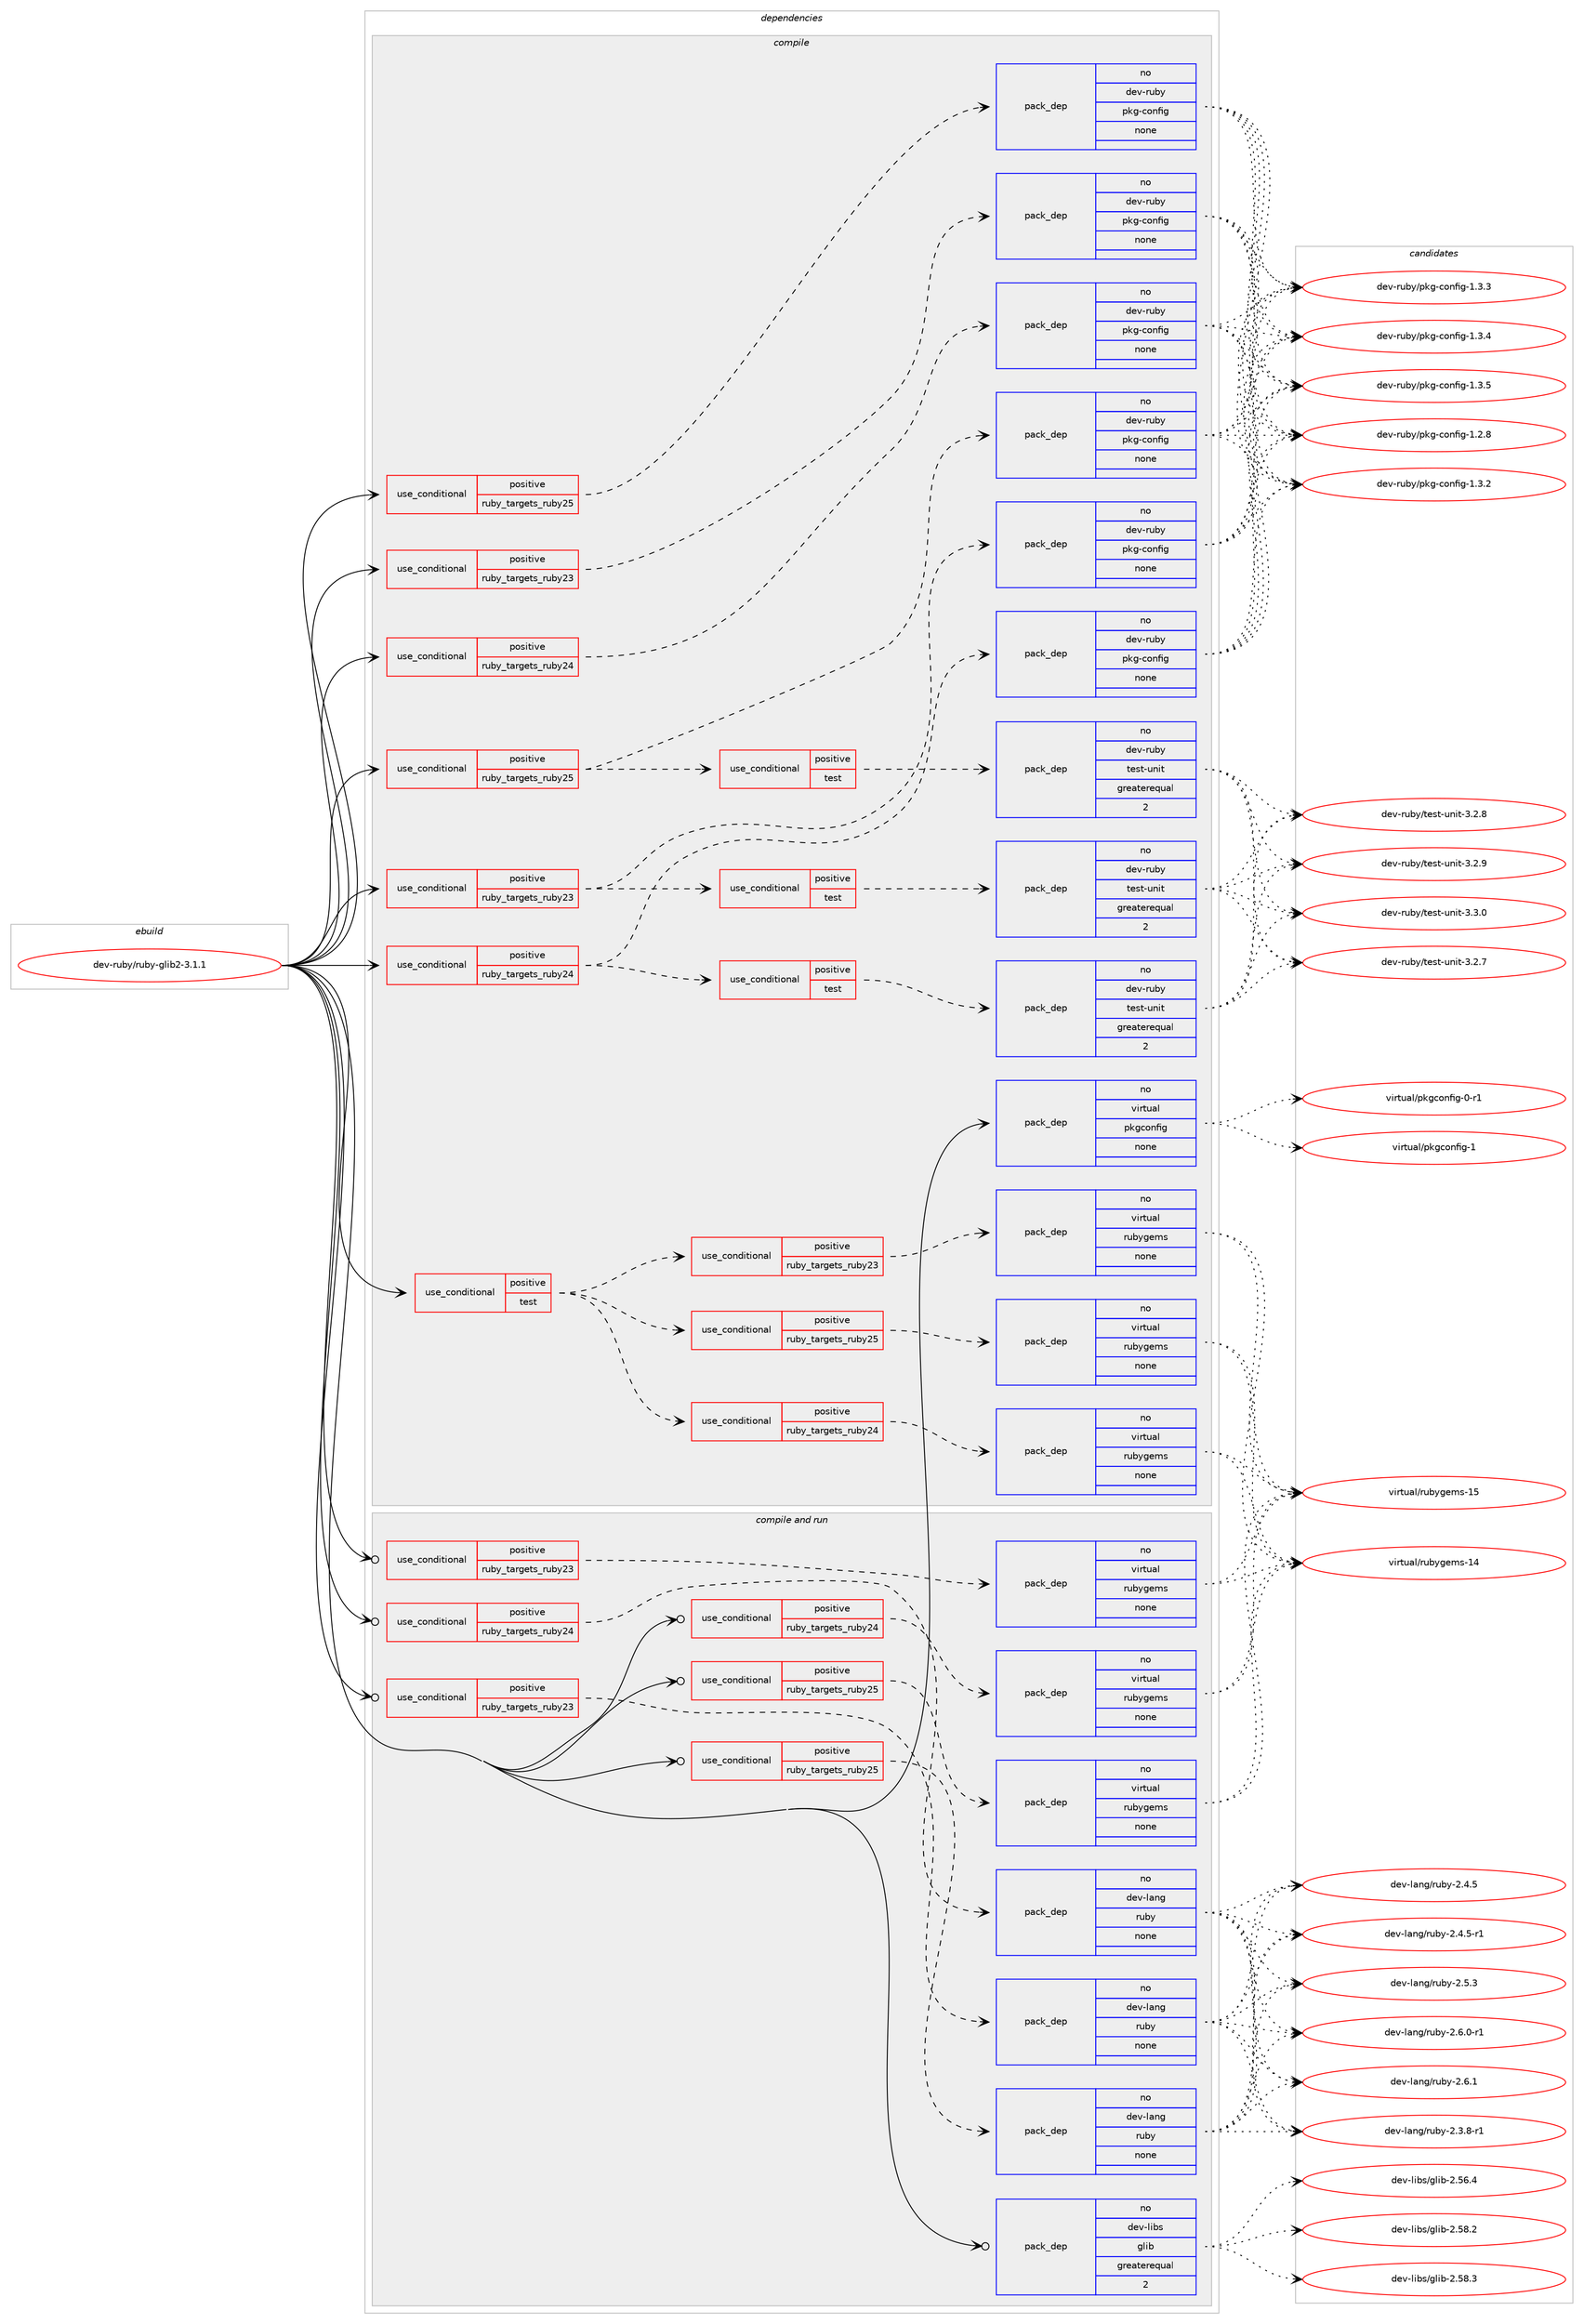 digraph prolog {

# *************
# Graph options
# *************

newrank=true;
concentrate=true;
compound=true;
graph [rankdir=LR,fontname=Helvetica,fontsize=10,ranksep=1.5];#, ranksep=2.5, nodesep=0.2];
edge  [arrowhead=vee];
node  [fontname=Helvetica,fontsize=10];

# **********
# The ebuild
# **********

subgraph cluster_leftcol {
color=gray;
rank=same;
label=<<i>ebuild</i>>;
id [label="dev-ruby/ruby-glib2-3.1.1", color=red, width=4, href="../dev-ruby/ruby-glib2-3.1.1.svg"];
}

# ****************
# The dependencies
# ****************

subgraph cluster_midcol {
color=gray;
label=<<i>dependencies</i>>;
subgraph cluster_compile {
fillcolor="#eeeeee";
style=filled;
label=<<i>compile</i>>;
subgraph cond415206 {
dependency1523148 [label=<<TABLE BORDER="0" CELLBORDER="1" CELLSPACING="0" CELLPADDING="4"><TR><TD ROWSPAN="3" CELLPADDING="10">use_conditional</TD></TR><TR><TD>positive</TD></TR><TR><TD>ruby_targets_ruby23</TD></TR></TABLE>>, shape=none, color=red];
subgraph pack1084436 {
dependency1523149 [label=<<TABLE BORDER="0" CELLBORDER="1" CELLSPACING="0" CELLPADDING="4" WIDTH="220"><TR><TD ROWSPAN="6" CELLPADDING="30">pack_dep</TD></TR><TR><TD WIDTH="110">no</TD></TR><TR><TD>dev-ruby</TD></TR><TR><TD>pkg-config</TD></TR><TR><TD>none</TD></TR><TR><TD></TD></TR></TABLE>>, shape=none, color=blue];
}
dependency1523148:e -> dependency1523149:w [weight=20,style="dashed",arrowhead="vee"];
}
id:e -> dependency1523148:w [weight=20,style="solid",arrowhead="vee"];
subgraph cond415207 {
dependency1523150 [label=<<TABLE BORDER="0" CELLBORDER="1" CELLSPACING="0" CELLPADDING="4"><TR><TD ROWSPAN="3" CELLPADDING="10">use_conditional</TD></TR><TR><TD>positive</TD></TR><TR><TD>ruby_targets_ruby23</TD></TR></TABLE>>, shape=none, color=red];
subgraph pack1084437 {
dependency1523151 [label=<<TABLE BORDER="0" CELLBORDER="1" CELLSPACING="0" CELLPADDING="4" WIDTH="220"><TR><TD ROWSPAN="6" CELLPADDING="30">pack_dep</TD></TR><TR><TD WIDTH="110">no</TD></TR><TR><TD>dev-ruby</TD></TR><TR><TD>pkg-config</TD></TR><TR><TD>none</TD></TR><TR><TD></TD></TR></TABLE>>, shape=none, color=blue];
}
dependency1523150:e -> dependency1523151:w [weight=20,style="dashed",arrowhead="vee"];
subgraph cond415208 {
dependency1523152 [label=<<TABLE BORDER="0" CELLBORDER="1" CELLSPACING="0" CELLPADDING="4"><TR><TD ROWSPAN="3" CELLPADDING="10">use_conditional</TD></TR><TR><TD>positive</TD></TR><TR><TD>test</TD></TR></TABLE>>, shape=none, color=red];
subgraph pack1084438 {
dependency1523153 [label=<<TABLE BORDER="0" CELLBORDER="1" CELLSPACING="0" CELLPADDING="4" WIDTH="220"><TR><TD ROWSPAN="6" CELLPADDING="30">pack_dep</TD></TR><TR><TD WIDTH="110">no</TD></TR><TR><TD>dev-ruby</TD></TR><TR><TD>test-unit</TD></TR><TR><TD>greaterequal</TD></TR><TR><TD>2</TD></TR></TABLE>>, shape=none, color=blue];
}
dependency1523152:e -> dependency1523153:w [weight=20,style="dashed",arrowhead="vee"];
}
dependency1523150:e -> dependency1523152:w [weight=20,style="dashed",arrowhead="vee"];
}
id:e -> dependency1523150:w [weight=20,style="solid",arrowhead="vee"];
subgraph cond415209 {
dependency1523154 [label=<<TABLE BORDER="0" CELLBORDER="1" CELLSPACING="0" CELLPADDING="4"><TR><TD ROWSPAN="3" CELLPADDING="10">use_conditional</TD></TR><TR><TD>positive</TD></TR><TR><TD>ruby_targets_ruby24</TD></TR></TABLE>>, shape=none, color=red];
subgraph pack1084439 {
dependency1523155 [label=<<TABLE BORDER="0" CELLBORDER="1" CELLSPACING="0" CELLPADDING="4" WIDTH="220"><TR><TD ROWSPAN="6" CELLPADDING="30">pack_dep</TD></TR><TR><TD WIDTH="110">no</TD></TR><TR><TD>dev-ruby</TD></TR><TR><TD>pkg-config</TD></TR><TR><TD>none</TD></TR><TR><TD></TD></TR></TABLE>>, shape=none, color=blue];
}
dependency1523154:e -> dependency1523155:w [weight=20,style="dashed",arrowhead="vee"];
}
id:e -> dependency1523154:w [weight=20,style="solid",arrowhead="vee"];
subgraph cond415210 {
dependency1523156 [label=<<TABLE BORDER="0" CELLBORDER="1" CELLSPACING="0" CELLPADDING="4"><TR><TD ROWSPAN="3" CELLPADDING="10">use_conditional</TD></TR><TR><TD>positive</TD></TR><TR><TD>ruby_targets_ruby24</TD></TR></TABLE>>, shape=none, color=red];
subgraph pack1084440 {
dependency1523157 [label=<<TABLE BORDER="0" CELLBORDER="1" CELLSPACING="0" CELLPADDING="4" WIDTH="220"><TR><TD ROWSPAN="6" CELLPADDING="30">pack_dep</TD></TR><TR><TD WIDTH="110">no</TD></TR><TR><TD>dev-ruby</TD></TR><TR><TD>pkg-config</TD></TR><TR><TD>none</TD></TR><TR><TD></TD></TR></TABLE>>, shape=none, color=blue];
}
dependency1523156:e -> dependency1523157:w [weight=20,style="dashed",arrowhead="vee"];
subgraph cond415211 {
dependency1523158 [label=<<TABLE BORDER="0" CELLBORDER="1" CELLSPACING="0" CELLPADDING="4"><TR><TD ROWSPAN="3" CELLPADDING="10">use_conditional</TD></TR><TR><TD>positive</TD></TR><TR><TD>test</TD></TR></TABLE>>, shape=none, color=red];
subgraph pack1084441 {
dependency1523159 [label=<<TABLE BORDER="0" CELLBORDER="1" CELLSPACING="0" CELLPADDING="4" WIDTH="220"><TR><TD ROWSPAN="6" CELLPADDING="30">pack_dep</TD></TR><TR><TD WIDTH="110">no</TD></TR><TR><TD>dev-ruby</TD></TR><TR><TD>test-unit</TD></TR><TR><TD>greaterequal</TD></TR><TR><TD>2</TD></TR></TABLE>>, shape=none, color=blue];
}
dependency1523158:e -> dependency1523159:w [weight=20,style="dashed",arrowhead="vee"];
}
dependency1523156:e -> dependency1523158:w [weight=20,style="dashed",arrowhead="vee"];
}
id:e -> dependency1523156:w [weight=20,style="solid",arrowhead="vee"];
subgraph cond415212 {
dependency1523160 [label=<<TABLE BORDER="0" CELLBORDER="1" CELLSPACING="0" CELLPADDING="4"><TR><TD ROWSPAN="3" CELLPADDING="10">use_conditional</TD></TR><TR><TD>positive</TD></TR><TR><TD>ruby_targets_ruby25</TD></TR></TABLE>>, shape=none, color=red];
subgraph pack1084442 {
dependency1523161 [label=<<TABLE BORDER="0" CELLBORDER="1" CELLSPACING="0" CELLPADDING="4" WIDTH="220"><TR><TD ROWSPAN="6" CELLPADDING="30">pack_dep</TD></TR><TR><TD WIDTH="110">no</TD></TR><TR><TD>dev-ruby</TD></TR><TR><TD>pkg-config</TD></TR><TR><TD>none</TD></TR><TR><TD></TD></TR></TABLE>>, shape=none, color=blue];
}
dependency1523160:e -> dependency1523161:w [weight=20,style="dashed",arrowhead="vee"];
}
id:e -> dependency1523160:w [weight=20,style="solid",arrowhead="vee"];
subgraph cond415213 {
dependency1523162 [label=<<TABLE BORDER="0" CELLBORDER="1" CELLSPACING="0" CELLPADDING="4"><TR><TD ROWSPAN="3" CELLPADDING="10">use_conditional</TD></TR><TR><TD>positive</TD></TR><TR><TD>ruby_targets_ruby25</TD></TR></TABLE>>, shape=none, color=red];
subgraph pack1084443 {
dependency1523163 [label=<<TABLE BORDER="0" CELLBORDER="1" CELLSPACING="0" CELLPADDING="4" WIDTH="220"><TR><TD ROWSPAN="6" CELLPADDING="30">pack_dep</TD></TR><TR><TD WIDTH="110">no</TD></TR><TR><TD>dev-ruby</TD></TR><TR><TD>pkg-config</TD></TR><TR><TD>none</TD></TR><TR><TD></TD></TR></TABLE>>, shape=none, color=blue];
}
dependency1523162:e -> dependency1523163:w [weight=20,style="dashed",arrowhead="vee"];
subgraph cond415214 {
dependency1523164 [label=<<TABLE BORDER="0" CELLBORDER="1" CELLSPACING="0" CELLPADDING="4"><TR><TD ROWSPAN="3" CELLPADDING="10">use_conditional</TD></TR><TR><TD>positive</TD></TR><TR><TD>test</TD></TR></TABLE>>, shape=none, color=red];
subgraph pack1084444 {
dependency1523165 [label=<<TABLE BORDER="0" CELLBORDER="1" CELLSPACING="0" CELLPADDING="4" WIDTH="220"><TR><TD ROWSPAN="6" CELLPADDING="30">pack_dep</TD></TR><TR><TD WIDTH="110">no</TD></TR><TR><TD>dev-ruby</TD></TR><TR><TD>test-unit</TD></TR><TR><TD>greaterequal</TD></TR><TR><TD>2</TD></TR></TABLE>>, shape=none, color=blue];
}
dependency1523164:e -> dependency1523165:w [weight=20,style="dashed",arrowhead="vee"];
}
dependency1523162:e -> dependency1523164:w [weight=20,style="dashed",arrowhead="vee"];
}
id:e -> dependency1523162:w [weight=20,style="solid",arrowhead="vee"];
subgraph cond415215 {
dependency1523166 [label=<<TABLE BORDER="0" CELLBORDER="1" CELLSPACING="0" CELLPADDING="4"><TR><TD ROWSPAN="3" CELLPADDING="10">use_conditional</TD></TR><TR><TD>positive</TD></TR><TR><TD>test</TD></TR></TABLE>>, shape=none, color=red];
subgraph cond415216 {
dependency1523167 [label=<<TABLE BORDER="0" CELLBORDER="1" CELLSPACING="0" CELLPADDING="4"><TR><TD ROWSPAN="3" CELLPADDING="10">use_conditional</TD></TR><TR><TD>positive</TD></TR><TR><TD>ruby_targets_ruby23</TD></TR></TABLE>>, shape=none, color=red];
subgraph pack1084445 {
dependency1523168 [label=<<TABLE BORDER="0" CELLBORDER="1" CELLSPACING="0" CELLPADDING="4" WIDTH="220"><TR><TD ROWSPAN="6" CELLPADDING="30">pack_dep</TD></TR><TR><TD WIDTH="110">no</TD></TR><TR><TD>virtual</TD></TR><TR><TD>rubygems</TD></TR><TR><TD>none</TD></TR><TR><TD></TD></TR></TABLE>>, shape=none, color=blue];
}
dependency1523167:e -> dependency1523168:w [weight=20,style="dashed",arrowhead="vee"];
}
dependency1523166:e -> dependency1523167:w [weight=20,style="dashed",arrowhead="vee"];
subgraph cond415217 {
dependency1523169 [label=<<TABLE BORDER="0" CELLBORDER="1" CELLSPACING="0" CELLPADDING="4"><TR><TD ROWSPAN="3" CELLPADDING="10">use_conditional</TD></TR><TR><TD>positive</TD></TR><TR><TD>ruby_targets_ruby24</TD></TR></TABLE>>, shape=none, color=red];
subgraph pack1084446 {
dependency1523170 [label=<<TABLE BORDER="0" CELLBORDER="1" CELLSPACING="0" CELLPADDING="4" WIDTH="220"><TR><TD ROWSPAN="6" CELLPADDING="30">pack_dep</TD></TR><TR><TD WIDTH="110">no</TD></TR><TR><TD>virtual</TD></TR><TR><TD>rubygems</TD></TR><TR><TD>none</TD></TR><TR><TD></TD></TR></TABLE>>, shape=none, color=blue];
}
dependency1523169:e -> dependency1523170:w [weight=20,style="dashed",arrowhead="vee"];
}
dependency1523166:e -> dependency1523169:w [weight=20,style="dashed",arrowhead="vee"];
subgraph cond415218 {
dependency1523171 [label=<<TABLE BORDER="0" CELLBORDER="1" CELLSPACING="0" CELLPADDING="4"><TR><TD ROWSPAN="3" CELLPADDING="10">use_conditional</TD></TR><TR><TD>positive</TD></TR><TR><TD>ruby_targets_ruby25</TD></TR></TABLE>>, shape=none, color=red];
subgraph pack1084447 {
dependency1523172 [label=<<TABLE BORDER="0" CELLBORDER="1" CELLSPACING="0" CELLPADDING="4" WIDTH="220"><TR><TD ROWSPAN="6" CELLPADDING="30">pack_dep</TD></TR><TR><TD WIDTH="110">no</TD></TR><TR><TD>virtual</TD></TR><TR><TD>rubygems</TD></TR><TR><TD>none</TD></TR><TR><TD></TD></TR></TABLE>>, shape=none, color=blue];
}
dependency1523171:e -> dependency1523172:w [weight=20,style="dashed",arrowhead="vee"];
}
dependency1523166:e -> dependency1523171:w [weight=20,style="dashed",arrowhead="vee"];
}
id:e -> dependency1523166:w [weight=20,style="solid",arrowhead="vee"];
subgraph pack1084448 {
dependency1523173 [label=<<TABLE BORDER="0" CELLBORDER="1" CELLSPACING="0" CELLPADDING="4" WIDTH="220"><TR><TD ROWSPAN="6" CELLPADDING="30">pack_dep</TD></TR><TR><TD WIDTH="110">no</TD></TR><TR><TD>virtual</TD></TR><TR><TD>pkgconfig</TD></TR><TR><TD>none</TD></TR><TR><TD></TD></TR></TABLE>>, shape=none, color=blue];
}
id:e -> dependency1523173:w [weight=20,style="solid",arrowhead="vee"];
}
subgraph cluster_compileandrun {
fillcolor="#eeeeee";
style=filled;
label=<<i>compile and run</i>>;
subgraph cond415219 {
dependency1523174 [label=<<TABLE BORDER="0" CELLBORDER="1" CELLSPACING="0" CELLPADDING="4"><TR><TD ROWSPAN="3" CELLPADDING="10">use_conditional</TD></TR><TR><TD>positive</TD></TR><TR><TD>ruby_targets_ruby23</TD></TR></TABLE>>, shape=none, color=red];
subgraph pack1084449 {
dependency1523175 [label=<<TABLE BORDER="0" CELLBORDER="1" CELLSPACING="0" CELLPADDING="4" WIDTH="220"><TR><TD ROWSPAN="6" CELLPADDING="30">pack_dep</TD></TR><TR><TD WIDTH="110">no</TD></TR><TR><TD>dev-lang</TD></TR><TR><TD>ruby</TD></TR><TR><TD>none</TD></TR><TR><TD></TD></TR></TABLE>>, shape=none, color=blue];
}
dependency1523174:e -> dependency1523175:w [weight=20,style="dashed",arrowhead="vee"];
}
id:e -> dependency1523174:w [weight=20,style="solid",arrowhead="odotvee"];
subgraph cond415220 {
dependency1523176 [label=<<TABLE BORDER="0" CELLBORDER="1" CELLSPACING="0" CELLPADDING="4"><TR><TD ROWSPAN="3" CELLPADDING="10">use_conditional</TD></TR><TR><TD>positive</TD></TR><TR><TD>ruby_targets_ruby23</TD></TR></TABLE>>, shape=none, color=red];
subgraph pack1084450 {
dependency1523177 [label=<<TABLE BORDER="0" CELLBORDER="1" CELLSPACING="0" CELLPADDING="4" WIDTH="220"><TR><TD ROWSPAN="6" CELLPADDING="30">pack_dep</TD></TR><TR><TD WIDTH="110">no</TD></TR><TR><TD>virtual</TD></TR><TR><TD>rubygems</TD></TR><TR><TD>none</TD></TR><TR><TD></TD></TR></TABLE>>, shape=none, color=blue];
}
dependency1523176:e -> dependency1523177:w [weight=20,style="dashed",arrowhead="vee"];
}
id:e -> dependency1523176:w [weight=20,style="solid",arrowhead="odotvee"];
subgraph cond415221 {
dependency1523178 [label=<<TABLE BORDER="0" CELLBORDER="1" CELLSPACING="0" CELLPADDING="4"><TR><TD ROWSPAN="3" CELLPADDING="10">use_conditional</TD></TR><TR><TD>positive</TD></TR><TR><TD>ruby_targets_ruby24</TD></TR></TABLE>>, shape=none, color=red];
subgraph pack1084451 {
dependency1523179 [label=<<TABLE BORDER="0" CELLBORDER="1" CELLSPACING="0" CELLPADDING="4" WIDTH="220"><TR><TD ROWSPAN="6" CELLPADDING="30">pack_dep</TD></TR><TR><TD WIDTH="110">no</TD></TR><TR><TD>dev-lang</TD></TR><TR><TD>ruby</TD></TR><TR><TD>none</TD></TR><TR><TD></TD></TR></TABLE>>, shape=none, color=blue];
}
dependency1523178:e -> dependency1523179:w [weight=20,style="dashed",arrowhead="vee"];
}
id:e -> dependency1523178:w [weight=20,style="solid",arrowhead="odotvee"];
subgraph cond415222 {
dependency1523180 [label=<<TABLE BORDER="0" CELLBORDER="1" CELLSPACING="0" CELLPADDING="4"><TR><TD ROWSPAN="3" CELLPADDING="10">use_conditional</TD></TR><TR><TD>positive</TD></TR><TR><TD>ruby_targets_ruby24</TD></TR></TABLE>>, shape=none, color=red];
subgraph pack1084452 {
dependency1523181 [label=<<TABLE BORDER="0" CELLBORDER="1" CELLSPACING="0" CELLPADDING="4" WIDTH="220"><TR><TD ROWSPAN="6" CELLPADDING="30">pack_dep</TD></TR><TR><TD WIDTH="110">no</TD></TR><TR><TD>virtual</TD></TR><TR><TD>rubygems</TD></TR><TR><TD>none</TD></TR><TR><TD></TD></TR></TABLE>>, shape=none, color=blue];
}
dependency1523180:e -> dependency1523181:w [weight=20,style="dashed",arrowhead="vee"];
}
id:e -> dependency1523180:w [weight=20,style="solid",arrowhead="odotvee"];
subgraph cond415223 {
dependency1523182 [label=<<TABLE BORDER="0" CELLBORDER="1" CELLSPACING="0" CELLPADDING="4"><TR><TD ROWSPAN="3" CELLPADDING="10">use_conditional</TD></TR><TR><TD>positive</TD></TR><TR><TD>ruby_targets_ruby25</TD></TR></TABLE>>, shape=none, color=red];
subgraph pack1084453 {
dependency1523183 [label=<<TABLE BORDER="0" CELLBORDER="1" CELLSPACING="0" CELLPADDING="4" WIDTH="220"><TR><TD ROWSPAN="6" CELLPADDING="30">pack_dep</TD></TR><TR><TD WIDTH="110">no</TD></TR><TR><TD>dev-lang</TD></TR><TR><TD>ruby</TD></TR><TR><TD>none</TD></TR><TR><TD></TD></TR></TABLE>>, shape=none, color=blue];
}
dependency1523182:e -> dependency1523183:w [weight=20,style="dashed",arrowhead="vee"];
}
id:e -> dependency1523182:w [weight=20,style="solid",arrowhead="odotvee"];
subgraph cond415224 {
dependency1523184 [label=<<TABLE BORDER="0" CELLBORDER="1" CELLSPACING="0" CELLPADDING="4"><TR><TD ROWSPAN="3" CELLPADDING="10">use_conditional</TD></TR><TR><TD>positive</TD></TR><TR><TD>ruby_targets_ruby25</TD></TR></TABLE>>, shape=none, color=red];
subgraph pack1084454 {
dependency1523185 [label=<<TABLE BORDER="0" CELLBORDER="1" CELLSPACING="0" CELLPADDING="4" WIDTH="220"><TR><TD ROWSPAN="6" CELLPADDING="30">pack_dep</TD></TR><TR><TD WIDTH="110">no</TD></TR><TR><TD>virtual</TD></TR><TR><TD>rubygems</TD></TR><TR><TD>none</TD></TR><TR><TD></TD></TR></TABLE>>, shape=none, color=blue];
}
dependency1523184:e -> dependency1523185:w [weight=20,style="dashed",arrowhead="vee"];
}
id:e -> dependency1523184:w [weight=20,style="solid",arrowhead="odotvee"];
subgraph pack1084455 {
dependency1523186 [label=<<TABLE BORDER="0" CELLBORDER="1" CELLSPACING="0" CELLPADDING="4" WIDTH="220"><TR><TD ROWSPAN="6" CELLPADDING="30">pack_dep</TD></TR><TR><TD WIDTH="110">no</TD></TR><TR><TD>dev-libs</TD></TR><TR><TD>glib</TD></TR><TR><TD>greaterequal</TD></TR><TR><TD>2</TD></TR></TABLE>>, shape=none, color=blue];
}
id:e -> dependency1523186:w [weight=20,style="solid",arrowhead="odotvee"];
}
subgraph cluster_run {
fillcolor="#eeeeee";
style=filled;
label=<<i>run</i>>;
}
}

# **************
# The candidates
# **************

subgraph cluster_choices {
rank=same;
color=gray;
label=<<i>candidates</i>>;

subgraph choice1084436 {
color=black;
nodesep=1;
choice1001011184511411798121471121071034599111110102105103454946504656 [label="dev-ruby/pkg-config-1.2.8", color=red, width=4,href="../dev-ruby/pkg-config-1.2.8.svg"];
choice1001011184511411798121471121071034599111110102105103454946514650 [label="dev-ruby/pkg-config-1.3.2", color=red, width=4,href="../dev-ruby/pkg-config-1.3.2.svg"];
choice1001011184511411798121471121071034599111110102105103454946514651 [label="dev-ruby/pkg-config-1.3.3", color=red, width=4,href="../dev-ruby/pkg-config-1.3.3.svg"];
choice1001011184511411798121471121071034599111110102105103454946514652 [label="dev-ruby/pkg-config-1.3.4", color=red, width=4,href="../dev-ruby/pkg-config-1.3.4.svg"];
choice1001011184511411798121471121071034599111110102105103454946514653 [label="dev-ruby/pkg-config-1.3.5", color=red, width=4,href="../dev-ruby/pkg-config-1.3.5.svg"];
dependency1523149:e -> choice1001011184511411798121471121071034599111110102105103454946504656:w [style=dotted,weight="100"];
dependency1523149:e -> choice1001011184511411798121471121071034599111110102105103454946514650:w [style=dotted,weight="100"];
dependency1523149:e -> choice1001011184511411798121471121071034599111110102105103454946514651:w [style=dotted,weight="100"];
dependency1523149:e -> choice1001011184511411798121471121071034599111110102105103454946514652:w [style=dotted,weight="100"];
dependency1523149:e -> choice1001011184511411798121471121071034599111110102105103454946514653:w [style=dotted,weight="100"];
}
subgraph choice1084437 {
color=black;
nodesep=1;
choice1001011184511411798121471121071034599111110102105103454946504656 [label="dev-ruby/pkg-config-1.2.8", color=red, width=4,href="../dev-ruby/pkg-config-1.2.8.svg"];
choice1001011184511411798121471121071034599111110102105103454946514650 [label="dev-ruby/pkg-config-1.3.2", color=red, width=4,href="../dev-ruby/pkg-config-1.3.2.svg"];
choice1001011184511411798121471121071034599111110102105103454946514651 [label="dev-ruby/pkg-config-1.3.3", color=red, width=4,href="../dev-ruby/pkg-config-1.3.3.svg"];
choice1001011184511411798121471121071034599111110102105103454946514652 [label="dev-ruby/pkg-config-1.3.4", color=red, width=4,href="../dev-ruby/pkg-config-1.3.4.svg"];
choice1001011184511411798121471121071034599111110102105103454946514653 [label="dev-ruby/pkg-config-1.3.5", color=red, width=4,href="../dev-ruby/pkg-config-1.3.5.svg"];
dependency1523151:e -> choice1001011184511411798121471121071034599111110102105103454946504656:w [style=dotted,weight="100"];
dependency1523151:e -> choice1001011184511411798121471121071034599111110102105103454946514650:w [style=dotted,weight="100"];
dependency1523151:e -> choice1001011184511411798121471121071034599111110102105103454946514651:w [style=dotted,weight="100"];
dependency1523151:e -> choice1001011184511411798121471121071034599111110102105103454946514652:w [style=dotted,weight="100"];
dependency1523151:e -> choice1001011184511411798121471121071034599111110102105103454946514653:w [style=dotted,weight="100"];
}
subgraph choice1084438 {
color=black;
nodesep=1;
choice10010111845114117981214711610111511645117110105116455146504655 [label="dev-ruby/test-unit-3.2.7", color=red, width=4,href="../dev-ruby/test-unit-3.2.7.svg"];
choice10010111845114117981214711610111511645117110105116455146504656 [label="dev-ruby/test-unit-3.2.8", color=red, width=4,href="../dev-ruby/test-unit-3.2.8.svg"];
choice10010111845114117981214711610111511645117110105116455146504657 [label="dev-ruby/test-unit-3.2.9", color=red, width=4,href="../dev-ruby/test-unit-3.2.9.svg"];
choice10010111845114117981214711610111511645117110105116455146514648 [label="dev-ruby/test-unit-3.3.0", color=red, width=4,href="../dev-ruby/test-unit-3.3.0.svg"];
dependency1523153:e -> choice10010111845114117981214711610111511645117110105116455146504655:w [style=dotted,weight="100"];
dependency1523153:e -> choice10010111845114117981214711610111511645117110105116455146504656:w [style=dotted,weight="100"];
dependency1523153:e -> choice10010111845114117981214711610111511645117110105116455146504657:w [style=dotted,weight="100"];
dependency1523153:e -> choice10010111845114117981214711610111511645117110105116455146514648:w [style=dotted,weight="100"];
}
subgraph choice1084439 {
color=black;
nodesep=1;
choice1001011184511411798121471121071034599111110102105103454946504656 [label="dev-ruby/pkg-config-1.2.8", color=red, width=4,href="../dev-ruby/pkg-config-1.2.8.svg"];
choice1001011184511411798121471121071034599111110102105103454946514650 [label="dev-ruby/pkg-config-1.3.2", color=red, width=4,href="../dev-ruby/pkg-config-1.3.2.svg"];
choice1001011184511411798121471121071034599111110102105103454946514651 [label="dev-ruby/pkg-config-1.3.3", color=red, width=4,href="../dev-ruby/pkg-config-1.3.3.svg"];
choice1001011184511411798121471121071034599111110102105103454946514652 [label="dev-ruby/pkg-config-1.3.4", color=red, width=4,href="../dev-ruby/pkg-config-1.3.4.svg"];
choice1001011184511411798121471121071034599111110102105103454946514653 [label="dev-ruby/pkg-config-1.3.5", color=red, width=4,href="../dev-ruby/pkg-config-1.3.5.svg"];
dependency1523155:e -> choice1001011184511411798121471121071034599111110102105103454946504656:w [style=dotted,weight="100"];
dependency1523155:e -> choice1001011184511411798121471121071034599111110102105103454946514650:w [style=dotted,weight="100"];
dependency1523155:e -> choice1001011184511411798121471121071034599111110102105103454946514651:w [style=dotted,weight="100"];
dependency1523155:e -> choice1001011184511411798121471121071034599111110102105103454946514652:w [style=dotted,weight="100"];
dependency1523155:e -> choice1001011184511411798121471121071034599111110102105103454946514653:w [style=dotted,weight="100"];
}
subgraph choice1084440 {
color=black;
nodesep=1;
choice1001011184511411798121471121071034599111110102105103454946504656 [label="dev-ruby/pkg-config-1.2.8", color=red, width=4,href="../dev-ruby/pkg-config-1.2.8.svg"];
choice1001011184511411798121471121071034599111110102105103454946514650 [label="dev-ruby/pkg-config-1.3.2", color=red, width=4,href="../dev-ruby/pkg-config-1.3.2.svg"];
choice1001011184511411798121471121071034599111110102105103454946514651 [label="dev-ruby/pkg-config-1.3.3", color=red, width=4,href="../dev-ruby/pkg-config-1.3.3.svg"];
choice1001011184511411798121471121071034599111110102105103454946514652 [label="dev-ruby/pkg-config-1.3.4", color=red, width=4,href="../dev-ruby/pkg-config-1.3.4.svg"];
choice1001011184511411798121471121071034599111110102105103454946514653 [label="dev-ruby/pkg-config-1.3.5", color=red, width=4,href="../dev-ruby/pkg-config-1.3.5.svg"];
dependency1523157:e -> choice1001011184511411798121471121071034599111110102105103454946504656:w [style=dotted,weight="100"];
dependency1523157:e -> choice1001011184511411798121471121071034599111110102105103454946514650:w [style=dotted,weight="100"];
dependency1523157:e -> choice1001011184511411798121471121071034599111110102105103454946514651:w [style=dotted,weight="100"];
dependency1523157:e -> choice1001011184511411798121471121071034599111110102105103454946514652:w [style=dotted,weight="100"];
dependency1523157:e -> choice1001011184511411798121471121071034599111110102105103454946514653:w [style=dotted,weight="100"];
}
subgraph choice1084441 {
color=black;
nodesep=1;
choice10010111845114117981214711610111511645117110105116455146504655 [label="dev-ruby/test-unit-3.2.7", color=red, width=4,href="../dev-ruby/test-unit-3.2.7.svg"];
choice10010111845114117981214711610111511645117110105116455146504656 [label="dev-ruby/test-unit-3.2.8", color=red, width=4,href="../dev-ruby/test-unit-3.2.8.svg"];
choice10010111845114117981214711610111511645117110105116455146504657 [label="dev-ruby/test-unit-3.2.9", color=red, width=4,href="../dev-ruby/test-unit-3.2.9.svg"];
choice10010111845114117981214711610111511645117110105116455146514648 [label="dev-ruby/test-unit-3.3.0", color=red, width=4,href="../dev-ruby/test-unit-3.3.0.svg"];
dependency1523159:e -> choice10010111845114117981214711610111511645117110105116455146504655:w [style=dotted,weight="100"];
dependency1523159:e -> choice10010111845114117981214711610111511645117110105116455146504656:w [style=dotted,weight="100"];
dependency1523159:e -> choice10010111845114117981214711610111511645117110105116455146504657:w [style=dotted,weight="100"];
dependency1523159:e -> choice10010111845114117981214711610111511645117110105116455146514648:w [style=dotted,weight="100"];
}
subgraph choice1084442 {
color=black;
nodesep=1;
choice1001011184511411798121471121071034599111110102105103454946504656 [label="dev-ruby/pkg-config-1.2.8", color=red, width=4,href="../dev-ruby/pkg-config-1.2.8.svg"];
choice1001011184511411798121471121071034599111110102105103454946514650 [label="dev-ruby/pkg-config-1.3.2", color=red, width=4,href="../dev-ruby/pkg-config-1.3.2.svg"];
choice1001011184511411798121471121071034599111110102105103454946514651 [label="dev-ruby/pkg-config-1.3.3", color=red, width=4,href="../dev-ruby/pkg-config-1.3.3.svg"];
choice1001011184511411798121471121071034599111110102105103454946514652 [label="dev-ruby/pkg-config-1.3.4", color=red, width=4,href="../dev-ruby/pkg-config-1.3.4.svg"];
choice1001011184511411798121471121071034599111110102105103454946514653 [label="dev-ruby/pkg-config-1.3.5", color=red, width=4,href="../dev-ruby/pkg-config-1.3.5.svg"];
dependency1523161:e -> choice1001011184511411798121471121071034599111110102105103454946504656:w [style=dotted,weight="100"];
dependency1523161:e -> choice1001011184511411798121471121071034599111110102105103454946514650:w [style=dotted,weight="100"];
dependency1523161:e -> choice1001011184511411798121471121071034599111110102105103454946514651:w [style=dotted,weight="100"];
dependency1523161:e -> choice1001011184511411798121471121071034599111110102105103454946514652:w [style=dotted,weight="100"];
dependency1523161:e -> choice1001011184511411798121471121071034599111110102105103454946514653:w [style=dotted,weight="100"];
}
subgraph choice1084443 {
color=black;
nodesep=1;
choice1001011184511411798121471121071034599111110102105103454946504656 [label="dev-ruby/pkg-config-1.2.8", color=red, width=4,href="../dev-ruby/pkg-config-1.2.8.svg"];
choice1001011184511411798121471121071034599111110102105103454946514650 [label="dev-ruby/pkg-config-1.3.2", color=red, width=4,href="../dev-ruby/pkg-config-1.3.2.svg"];
choice1001011184511411798121471121071034599111110102105103454946514651 [label="dev-ruby/pkg-config-1.3.3", color=red, width=4,href="../dev-ruby/pkg-config-1.3.3.svg"];
choice1001011184511411798121471121071034599111110102105103454946514652 [label="dev-ruby/pkg-config-1.3.4", color=red, width=4,href="../dev-ruby/pkg-config-1.3.4.svg"];
choice1001011184511411798121471121071034599111110102105103454946514653 [label="dev-ruby/pkg-config-1.3.5", color=red, width=4,href="../dev-ruby/pkg-config-1.3.5.svg"];
dependency1523163:e -> choice1001011184511411798121471121071034599111110102105103454946504656:w [style=dotted,weight="100"];
dependency1523163:e -> choice1001011184511411798121471121071034599111110102105103454946514650:w [style=dotted,weight="100"];
dependency1523163:e -> choice1001011184511411798121471121071034599111110102105103454946514651:w [style=dotted,weight="100"];
dependency1523163:e -> choice1001011184511411798121471121071034599111110102105103454946514652:w [style=dotted,weight="100"];
dependency1523163:e -> choice1001011184511411798121471121071034599111110102105103454946514653:w [style=dotted,weight="100"];
}
subgraph choice1084444 {
color=black;
nodesep=1;
choice10010111845114117981214711610111511645117110105116455146504655 [label="dev-ruby/test-unit-3.2.7", color=red, width=4,href="../dev-ruby/test-unit-3.2.7.svg"];
choice10010111845114117981214711610111511645117110105116455146504656 [label="dev-ruby/test-unit-3.2.8", color=red, width=4,href="../dev-ruby/test-unit-3.2.8.svg"];
choice10010111845114117981214711610111511645117110105116455146504657 [label="dev-ruby/test-unit-3.2.9", color=red, width=4,href="../dev-ruby/test-unit-3.2.9.svg"];
choice10010111845114117981214711610111511645117110105116455146514648 [label="dev-ruby/test-unit-3.3.0", color=red, width=4,href="../dev-ruby/test-unit-3.3.0.svg"];
dependency1523165:e -> choice10010111845114117981214711610111511645117110105116455146504655:w [style=dotted,weight="100"];
dependency1523165:e -> choice10010111845114117981214711610111511645117110105116455146504656:w [style=dotted,weight="100"];
dependency1523165:e -> choice10010111845114117981214711610111511645117110105116455146504657:w [style=dotted,weight="100"];
dependency1523165:e -> choice10010111845114117981214711610111511645117110105116455146514648:w [style=dotted,weight="100"];
}
subgraph choice1084445 {
color=black;
nodesep=1;
choice118105114116117971084711411798121103101109115454952 [label="virtual/rubygems-14", color=red, width=4,href="../virtual/rubygems-14.svg"];
choice118105114116117971084711411798121103101109115454953 [label="virtual/rubygems-15", color=red, width=4,href="../virtual/rubygems-15.svg"];
dependency1523168:e -> choice118105114116117971084711411798121103101109115454952:w [style=dotted,weight="100"];
dependency1523168:e -> choice118105114116117971084711411798121103101109115454953:w [style=dotted,weight="100"];
}
subgraph choice1084446 {
color=black;
nodesep=1;
choice118105114116117971084711411798121103101109115454952 [label="virtual/rubygems-14", color=red, width=4,href="../virtual/rubygems-14.svg"];
choice118105114116117971084711411798121103101109115454953 [label="virtual/rubygems-15", color=red, width=4,href="../virtual/rubygems-15.svg"];
dependency1523170:e -> choice118105114116117971084711411798121103101109115454952:w [style=dotted,weight="100"];
dependency1523170:e -> choice118105114116117971084711411798121103101109115454953:w [style=dotted,weight="100"];
}
subgraph choice1084447 {
color=black;
nodesep=1;
choice118105114116117971084711411798121103101109115454952 [label="virtual/rubygems-14", color=red, width=4,href="../virtual/rubygems-14.svg"];
choice118105114116117971084711411798121103101109115454953 [label="virtual/rubygems-15", color=red, width=4,href="../virtual/rubygems-15.svg"];
dependency1523172:e -> choice118105114116117971084711411798121103101109115454952:w [style=dotted,weight="100"];
dependency1523172:e -> choice118105114116117971084711411798121103101109115454953:w [style=dotted,weight="100"];
}
subgraph choice1084448 {
color=black;
nodesep=1;
choice11810511411611797108471121071039911111010210510345484511449 [label="virtual/pkgconfig-0-r1", color=red, width=4,href="../virtual/pkgconfig-0-r1.svg"];
choice1181051141161179710847112107103991111101021051034549 [label="virtual/pkgconfig-1", color=red, width=4,href="../virtual/pkgconfig-1.svg"];
dependency1523173:e -> choice11810511411611797108471121071039911111010210510345484511449:w [style=dotted,weight="100"];
dependency1523173:e -> choice1181051141161179710847112107103991111101021051034549:w [style=dotted,weight="100"];
}
subgraph choice1084449 {
color=black;
nodesep=1;
choice100101118451089711010347114117981214550465146564511449 [label="dev-lang/ruby-2.3.8-r1", color=red, width=4,href="../dev-lang/ruby-2.3.8-r1.svg"];
choice10010111845108971101034711411798121455046524653 [label="dev-lang/ruby-2.4.5", color=red, width=4,href="../dev-lang/ruby-2.4.5.svg"];
choice100101118451089711010347114117981214550465246534511449 [label="dev-lang/ruby-2.4.5-r1", color=red, width=4,href="../dev-lang/ruby-2.4.5-r1.svg"];
choice10010111845108971101034711411798121455046534651 [label="dev-lang/ruby-2.5.3", color=red, width=4,href="../dev-lang/ruby-2.5.3.svg"];
choice100101118451089711010347114117981214550465446484511449 [label="dev-lang/ruby-2.6.0-r1", color=red, width=4,href="../dev-lang/ruby-2.6.0-r1.svg"];
choice10010111845108971101034711411798121455046544649 [label="dev-lang/ruby-2.6.1", color=red, width=4,href="../dev-lang/ruby-2.6.1.svg"];
dependency1523175:e -> choice100101118451089711010347114117981214550465146564511449:w [style=dotted,weight="100"];
dependency1523175:e -> choice10010111845108971101034711411798121455046524653:w [style=dotted,weight="100"];
dependency1523175:e -> choice100101118451089711010347114117981214550465246534511449:w [style=dotted,weight="100"];
dependency1523175:e -> choice10010111845108971101034711411798121455046534651:w [style=dotted,weight="100"];
dependency1523175:e -> choice100101118451089711010347114117981214550465446484511449:w [style=dotted,weight="100"];
dependency1523175:e -> choice10010111845108971101034711411798121455046544649:w [style=dotted,weight="100"];
}
subgraph choice1084450 {
color=black;
nodesep=1;
choice118105114116117971084711411798121103101109115454952 [label="virtual/rubygems-14", color=red, width=4,href="../virtual/rubygems-14.svg"];
choice118105114116117971084711411798121103101109115454953 [label="virtual/rubygems-15", color=red, width=4,href="../virtual/rubygems-15.svg"];
dependency1523177:e -> choice118105114116117971084711411798121103101109115454952:w [style=dotted,weight="100"];
dependency1523177:e -> choice118105114116117971084711411798121103101109115454953:w [style=dotted,weight="100"];
}
subgraph choice1084451 {
color=black;
nodesep=1;
choice100101118451089711010347114117981214550465146564511449 [label="dev-lang/ruby-2.3.8-r1", color=red, width=4,href="../dev-lang/ruby-2.3.8-r1.svg"];
choice10010111845108971101034711411798121455046524653 [label="dev-lang/ruby-2.4.5", color=red, width=4,href="../dev-lang/ruby-2.4.5.svg"];
choice100101118451089711010347114117981214550465246534511449 [label="dev-lang/ruby-2.4.5-r1", color=red, width=4,href="../dev-lang/ruby-2.4.5-r1.svg"];
choice10010111845108971101034711411798121455046534651 [label="dev-lang/ruby-2.5.3", color=red, width=4,href="../dev-lang/ruby-2.5.3.svg"];
choice100101118451089711010347114117981214550465446484511449 [label="dev-lang/ruby-2.6.0-r1", color=red, width=4,href="../dev-lang/ruby-2.6.0-r1.svg"];
choice10010111845108971101034711411798121455046544649 [label="dev-lang/ruby-2.6.1", color=red, width=4,href="../dev-lang/ruby-2.6.1.svg"];
dependency1523179:e -> choice100101118451089711010347114117981214550465146564511449:w [style=dotted,weight="100"];
dependency1523179:e -> choice10010111845108971101034711411798121455046524653:w [style=dotted,weight="100"];
dependency1523179:e -> choice100101118451089711010347114117981214550465246534511449:w [style=dotted,weight="100"];
dependency1523179:e -> choice10010111845108971101034711411798121455046534651:w [style=dotted,weight="100"];
dependency1523179:e -> choice100101118451089711010347114117981214550465446484511449:w [style=dotted,weight="100"];
dependency1523179:e -> choice10010111845108971101034711411798121455046544649:w [style=dotted,weight="100"];
}
subgraph choice1084452 {
color=black;
nodesep=1;
choice118105114116117971084711411798121103101109115454952 [label="virtual/rubygems-14", color=red, width=4,href="../virtual/rubygems-14.svg"];
choice118105114116117971084711411798121103101109115454953 [label="virtual/rubygems-15", color=red, width=4,href="../virtual/rubygems-15.svg"];
dependency1523181:e -> choice118105114116117971084711411798121103101109115454952:w [style=dotted,weight="100"];
dependency1523181:e -> choice118105114116117971084711411798121103101109115454953:w [style=dotted,weight="100"];
}
subgraph choice1084453 {
color=black;
nodesep=1;
choice100101118451089711010347114117981214550465146564511449 [label="dev-lang/ruby-2.3.8-r1", color=red, width=4,href="../dev-lang/ruby-2.3.8-r1.svg"];
choice10010111845108971101034711411798121455046524653 [label="dev-lang/ruby-2.4.5", color=red, width=4,href="../dev-lang/ruby-2.4.5.svg"];
choice100101118451089711010347114117981214550465246534511449 [label="dev-lang/ruby-2.4.5-r1", color=red, width=4,href="../dev-lang/ruby-2.4.5-r1.svg"];
choice10010111845108971101034711411798121455046534651 [label="dev-lang/ruby-2.5.3", color=red, width=4,href="../dev-lang/ruby-2.5.3.svg"];
choice100101118451089711010347114117981214550465446484511449 [label="dev-lang/ruby-2.6.0-r1", color=red, width=4,href="../dev-lang/ruby-2.6.0-r1.svg"];
choice10010111845108971101034711411798121455046544649 [label="dev-lang/ruby-2.6.1", color=red, width=4,href="../dev-lang/ruby-2.6.1.svg"];
dependency1523183:e -> choice100101118451089711010347114117981214550465146564511449:w [style=dotted,weight="100"];
dependency1523183:e -> choice10010111845108971101034711411798121455046524653:w [style=dotted,weight="100"];
dependency1523183:e -> choice100101118451089711010347114117981214550465246534511449:w [style=dotted,weight="100"];
dependency1523183:e -> choice10010111845108971101034711411798121455046534651:w [style=dotted,weight="100"];
dependency1523183:e -> choice100101118451089711010347114117981214550465446484511449:w [style=dotted,weight="100"];
dependency1523183:e -> choice10010111845108971101034711411798121455046544649:w [style=dotted,weight="100"];
}
subgraph choice1084454 {
color=black;
nodesep=1;
choice118105114116117971084711411798121103101109115454952 [label="virtual/rubygems-14", color=red, width=4,href="../virtual/rubygems-14.svg"];
choice118105114116117971084711411798121103101109115454953 [label="virtual/rubygems-15", color=red, width=4,href="../virtual/rubygems-15.svg"];
dependency1523185:e -> choice118105114116117971084711411798121103101109115454952:w [style=dotted,weight="100"];
dependency1523185:e -> choice118105114116117971084711411798121103101109115454953:w [style=dotted,weight="100"];
}
subgraph choice1084455 {
color=black;
nodesep=1;
choice1001011184510810598115471031081059845504653544652 [label="dev-libs/glib-2.56.4", color=red, width=4,href="../dev-libs/glib-2.56.4.svg"];
choice1001011184510810598115471031081059845504653564650 [label="dev-libs/glib-2.58.2", color=red, width=4,href="../dev-libs/glib-2.58.2.svg"];
choice1001011184510810598115471031081059845504653564651 [label="dev-libs/glib-2.58.3", color=red, width=4,href="../dev-libs/glib-2.58.3.svg"];
dependency1523186:e -> choice1001011184510810598115471031081059845504653544652:w [style=dotted,weight="100"];
dependency1523186:e -> choice1001011184510810598115471031081059845504653564650:w [style=dotted,weight="100"];
dependency1523186:e -> choice1001011184510810598115471031081059845504653564651:w [style=dotted,weight="100"];
}
}

}

